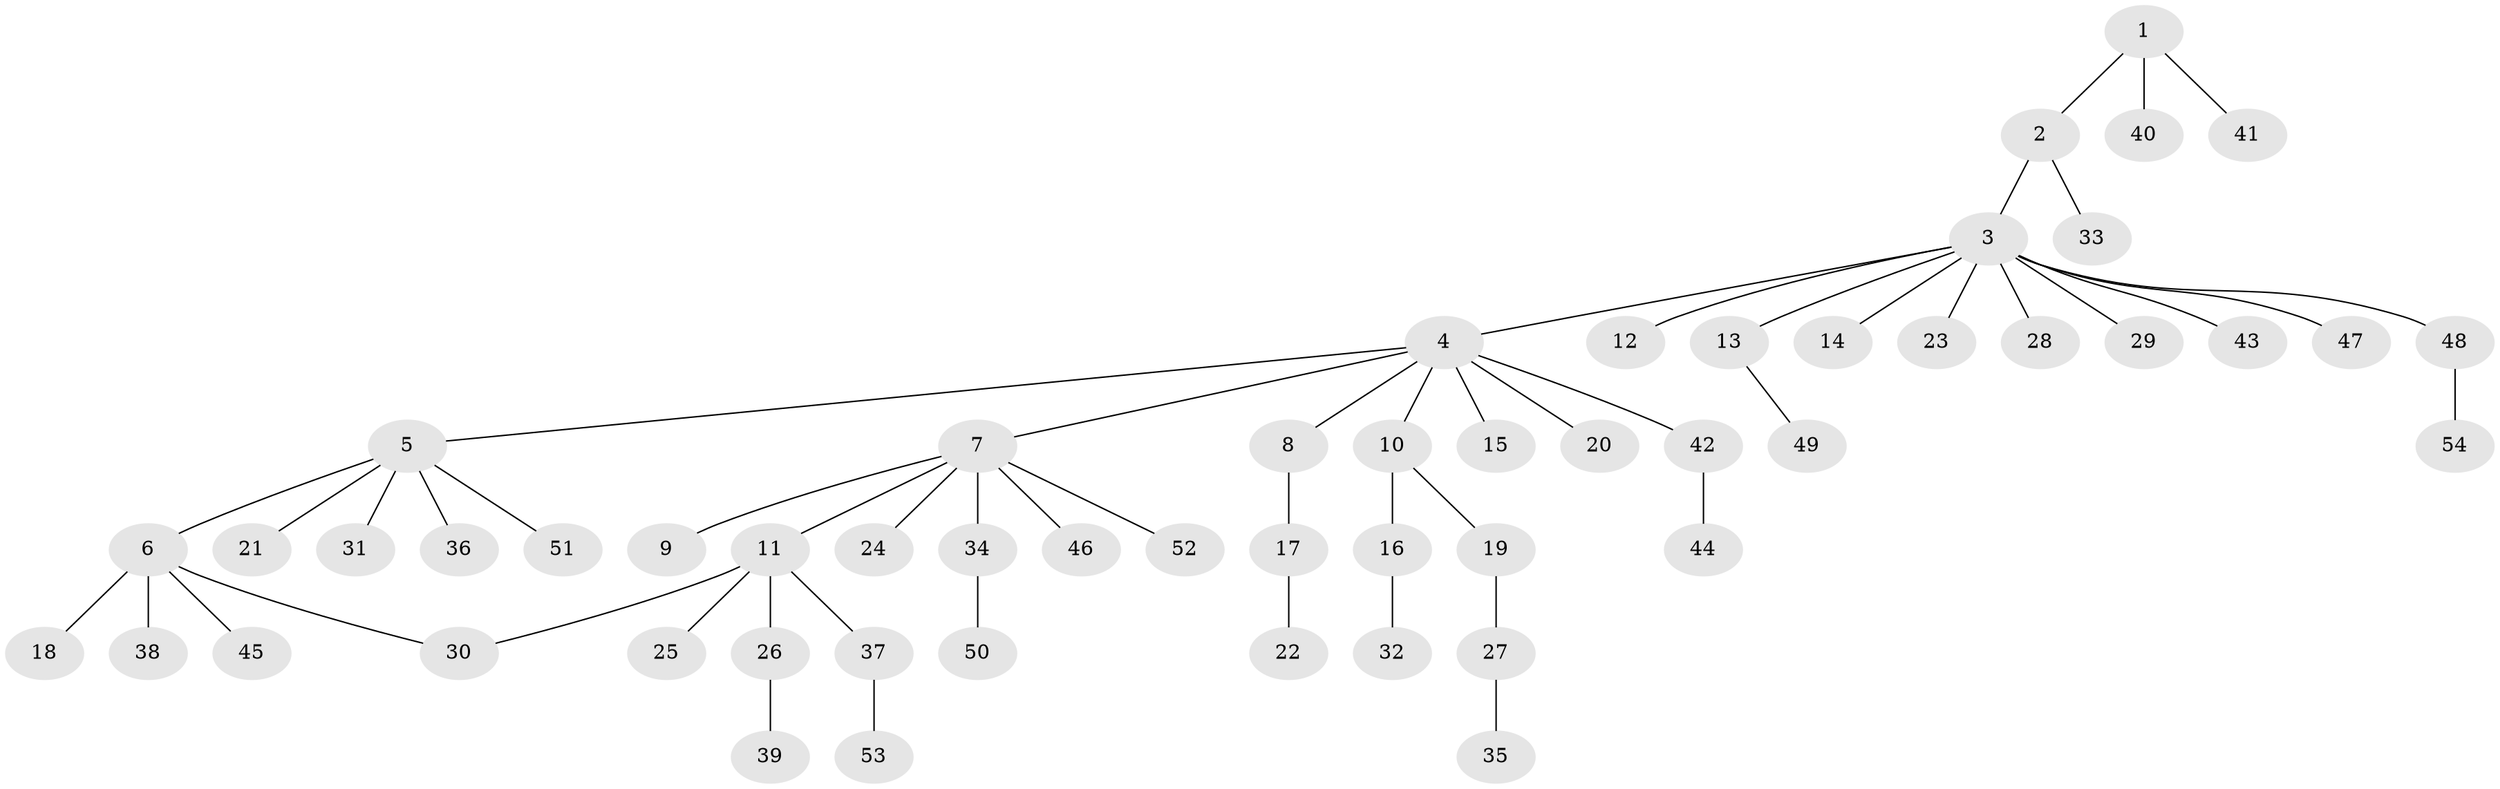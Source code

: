 // Generated by graph-tools (version 1.1) at 2025/35/03/09/25 02:35:22]
// undirected, 54 vertices, 54 edges
graph export_dot {
graph [start="1"]
  node [color=gray90,style=filled];
  1;
  2;
  3;
  4;
  5;
  6;
  7;
  8;
  9;
  10;
  11;
  12;
  13;
  14;
  15;
  16;
  17;
  18;
  19;
  20;
  21;
  22;
  23;
  24;
  25;
  26;
  27;
  28;
  29;
  30;
  31;
  32;
  33;
  34;
  35;
  36;
  37;
  38;
  39;
  40;
  41;
  42;
  43;
  44;
  45;
  46;
  47;
  48;
  49;
  50;
  51;
  52;
  53;
  54;
  1 -- 2;
  1 -- 40;
  1 -- 41;
  2 -- 3;
  2 -- 33;
  3 -- 4;
  3 -- 12;
  3 -- 13;
  3 -- 14;
  3 -- 23;
  3 -- 28;
  3 -- 29;
  3 -- 43;
  3 -- 47;
  3 -- 48;
  4 -- 5;
  4 -- 7;
  4 -- 8;
  4 -- 10;
  4 -- 15;
  4 -- 20;
  4 -- 42;
  5 -- 6;
  5 -- 21;
  5 -- 31;
  5 -- 36;
  5 -- 51;
  6 -- 18;
  6 -- 30;
  6 -- 38;
  6 -- 45;
  7 -- 9;
  7 -- 11;
  7 -- 24;
  7 -- 34;
  7 -- 46;
  7 -- 52;
  8 -- 17;
  10 -- 16;
  10 -- 19;
  11 -- 25;
  11 -- 26;
  11 -- 30;
  11 -- 37;
  13 -- 49;
  16 -- 32;
  17 -- 22;
  19 -- 27;
  26 -- 39;
  27 -- 35;
  34 -- 50;
  37 -- 53;
  42 -- 44;
  48 -- 54;
}

